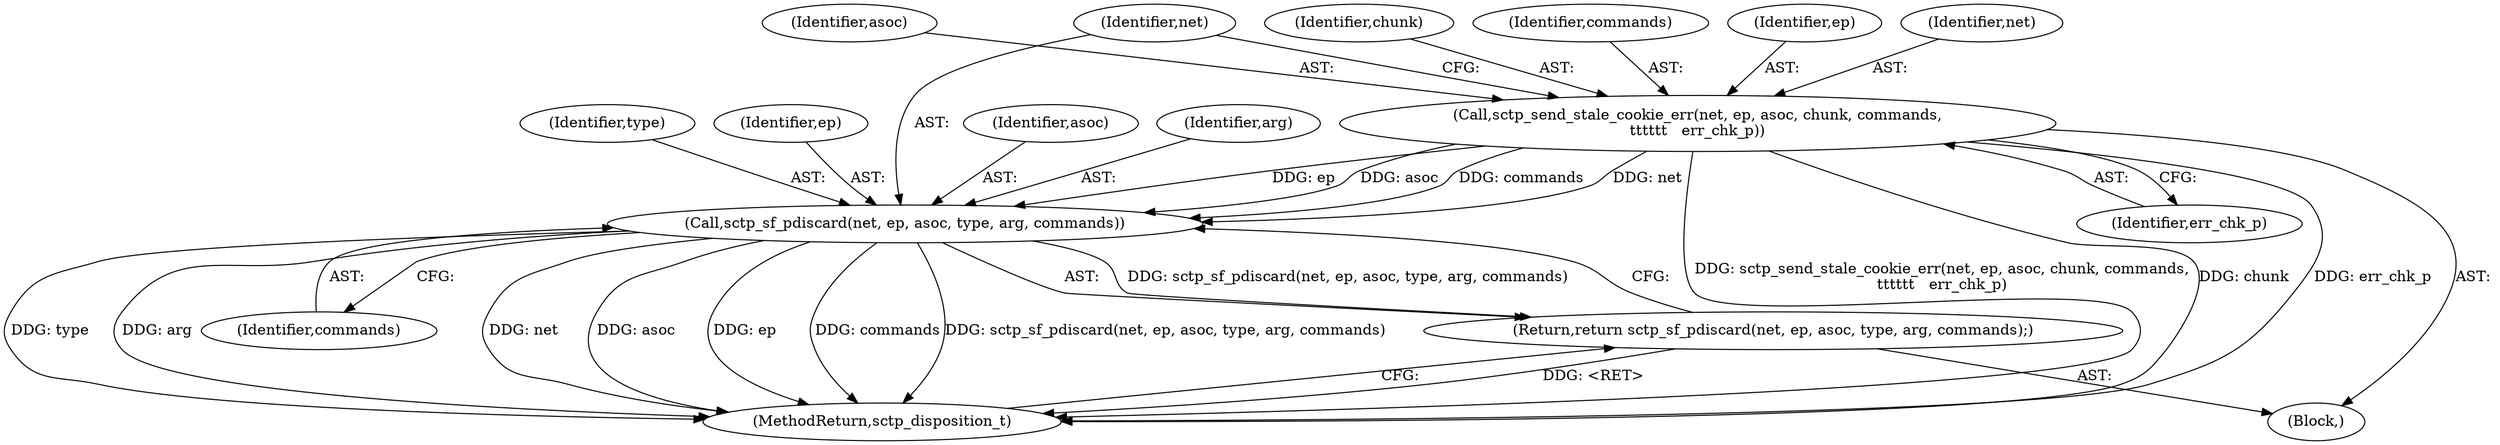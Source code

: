 digraph "0_linux_f2815633504b442ca0b0605c16bf3d88a3a0fcea@API" {
"1000197" [label="(Call,sctp_send_stale_cookie_err(net, ep, asoc, chunk, commands,\n\t\t\t\t\t\t   err_chk_p))"];
"1000205" [label="(Call,sctp_sf_pdiscard(net, ep, asoc, type, arg, commands))"];
"1000204" [label="(Return,return sctp_sf_pdiscard(net, ep, asoc, type, arg, commands);)"];
"1000198" [label="(Identifier,net)"];
"1000211" [label="(Identifier,commands)"];
"1000200" [label="(Identifier,asoc)"];
"1000209" [label="(Identifier,type)"];
"1000306" [label="(MethodReturn,sctp_disposition_t)"];
"1000201" [label="(Identifier,chunk)"];
"1000204" [label="(Return,return sctp_sf_pdiscard(net, ep, asoc, type, arg, commands);)"];
"1000207" [label="(Identifier,ep)"];
"1000197" [label="(Call,sctp_send_stale_cookie_err(net, ep, asoc, chunk, commands,\n\t\t\t\t\t\t   err_chk_p))"];
"1000206" [label="(Identifier,net)"];
"1000202" [label="(Identifier,commands)"];
"1000205" [label="(Call,sctp_sf_pdiscard(net, ep, asoc, type, arg, commands))"];
"1000208" [label="(Identifier,asoc)"];
"1000203" [label="(Identifier,err_chk_p)"];
"1000199" [label="(Identifier,ep)"];
"1000193" [label="(Block,)"];
"1000210" [label="(Identifier,arg)"];
"1000197" -> "1000193"  [label="AST: "];
"1000197" -> "1000203"  [label="CFG: "];
"1000198" -> "1000197"  [label="AST: "];
"1000199" -> "1000197"  [label="AST: "];
"1000200" -> "1000197"  [label="AST: "];
"1000201" -> "1000197"  [label="AST: "];
"1000202" -> "1000197"  [label="AST: "];
"1000203" -> "1000197"  [label="AST: "];
"1000206" -> "1000197"  [label="CFG: "];
"1000197" -> "1000306"  [label="DDG: chunk"];
"1000197" -> "1000306"  [label="DDG: err_chk_p"];
"1000197" -> "1000306"  [label="DDG: sctp_send_stale_cookie_err(net, ep, asoc, chunk, commands,\n\t\t\t\t\t\t   err_chk_p)"];
"1000197" -> "1000205"  [label="DDG: net"];
"1000197" -> "1000205"  [label="DDG: ep"];
"1000197" -> "1000205"  [label="DDG: asoc"];
"1000197" -> "1000205"  [label="DDG: commands"];
"1000205" -> "1000204"  [label="AST: "];
"1000205" -> "1000211"  [label="CFG: "];
"1000206" -> "1000205"  [label="AST: "];
"1000207" -> "1000205"  [label="AST: "];
"1000208" -> "1000205"  [label="AST: "];
"1000209" -> "1000205"  [label="AST: "];
"1000210" -> "1000205"  [label="AST: "];
"1000211" -> "1000205"  [label="AST: "];
"1000204" -> "1000205"  [label="CFG: "];
"1000205" -> "1000306"  [label="DDG: type"];
"1000205" -> "1000306"  [label="DDG: arg"];
"1000205" -> "1000306"  [label="DDG: net"];
"1000205" -> "1000306"  [label="DDG: asoc"];
"1000205" -> "1000306"  [label="DDG: ep"];
"1000205" -> "1000306"  [label="DDG: commands"];
"1000205" -> "1000306"  [label="DDG: sctp_sf_pdiscard(net, ep, asoc, type, arg, commands)"];
"1000205" -> "1000204"  [label="DDG: sctp_sf_pdiscard(net, ep, asoc, type, arg, commands)"];
"1000204" -> "1000193"  [label="AST: "];
"1000306" -> "1000204"  [label="CFG: "];
"1000204" -> "1000306"  [label="DDG: <RET>"];
}
